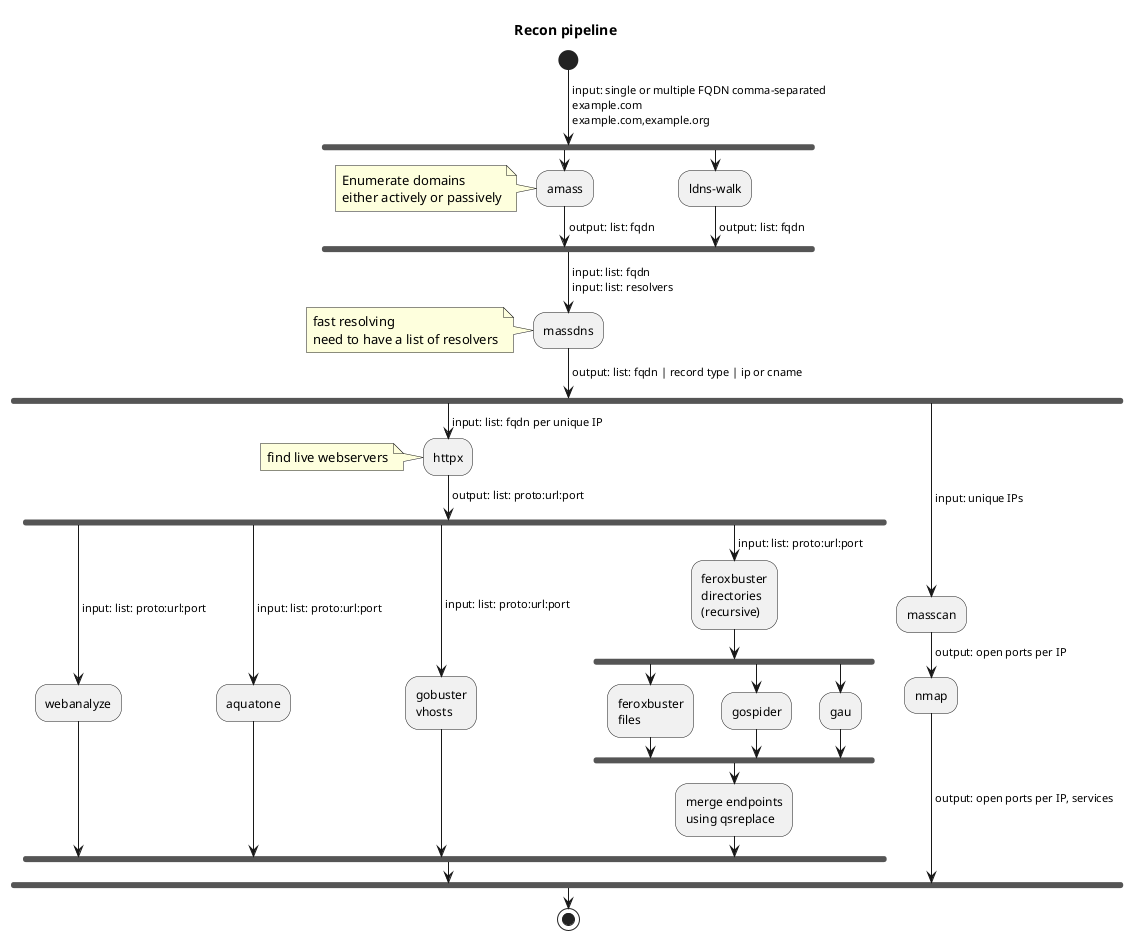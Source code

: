 @startuml

title Recon pipeline
start
-> input: single or multiple FQDN comma-separated
example.com
example.com,example.org;
fork
    :amass;
    -> output: list: fqdn;
    note left: Enumerate domains\neither actively or passively
fork again
    :ldns-walk;
    -> output: list: fqdn;
end fork
-> input: list: fqdn 
input: list: resolvers;
:massdns;
-> output: list: fqdn | record type | ip or cname ;
note left: fast resolving\nneed to have a list of resolvers
fork
    -> input: list: fqdn per unique IP;
    :httpx;
    -> output: list: proto:url:port;
    note left: find live webservers
    fork
        -> input: list: proto:url:port;
        :webanalyze;
    fork again
        -> input: list: proto:url:port;
        :aquatone;
    fork again
        -> input: list: proto:url:port;
        :gobuster\nvhosts;
    fork again
        -> input: list: proto:url:port;
        :feroxbuster\ndirectories\n(recursive);
        fork
            :feroxbuster\nfiles;
        fork again
            :gospider;
        fork again
            :gau;
        end fork
        :merge endpoints\nusing qsreplace;
    end fork
    
fork again
    -> input: unique IPs;
    :masscan;
    -> output: open ports per IP;
    :nmap;
    -> output: open ports per IP, services;
end fork
stop
@enduml